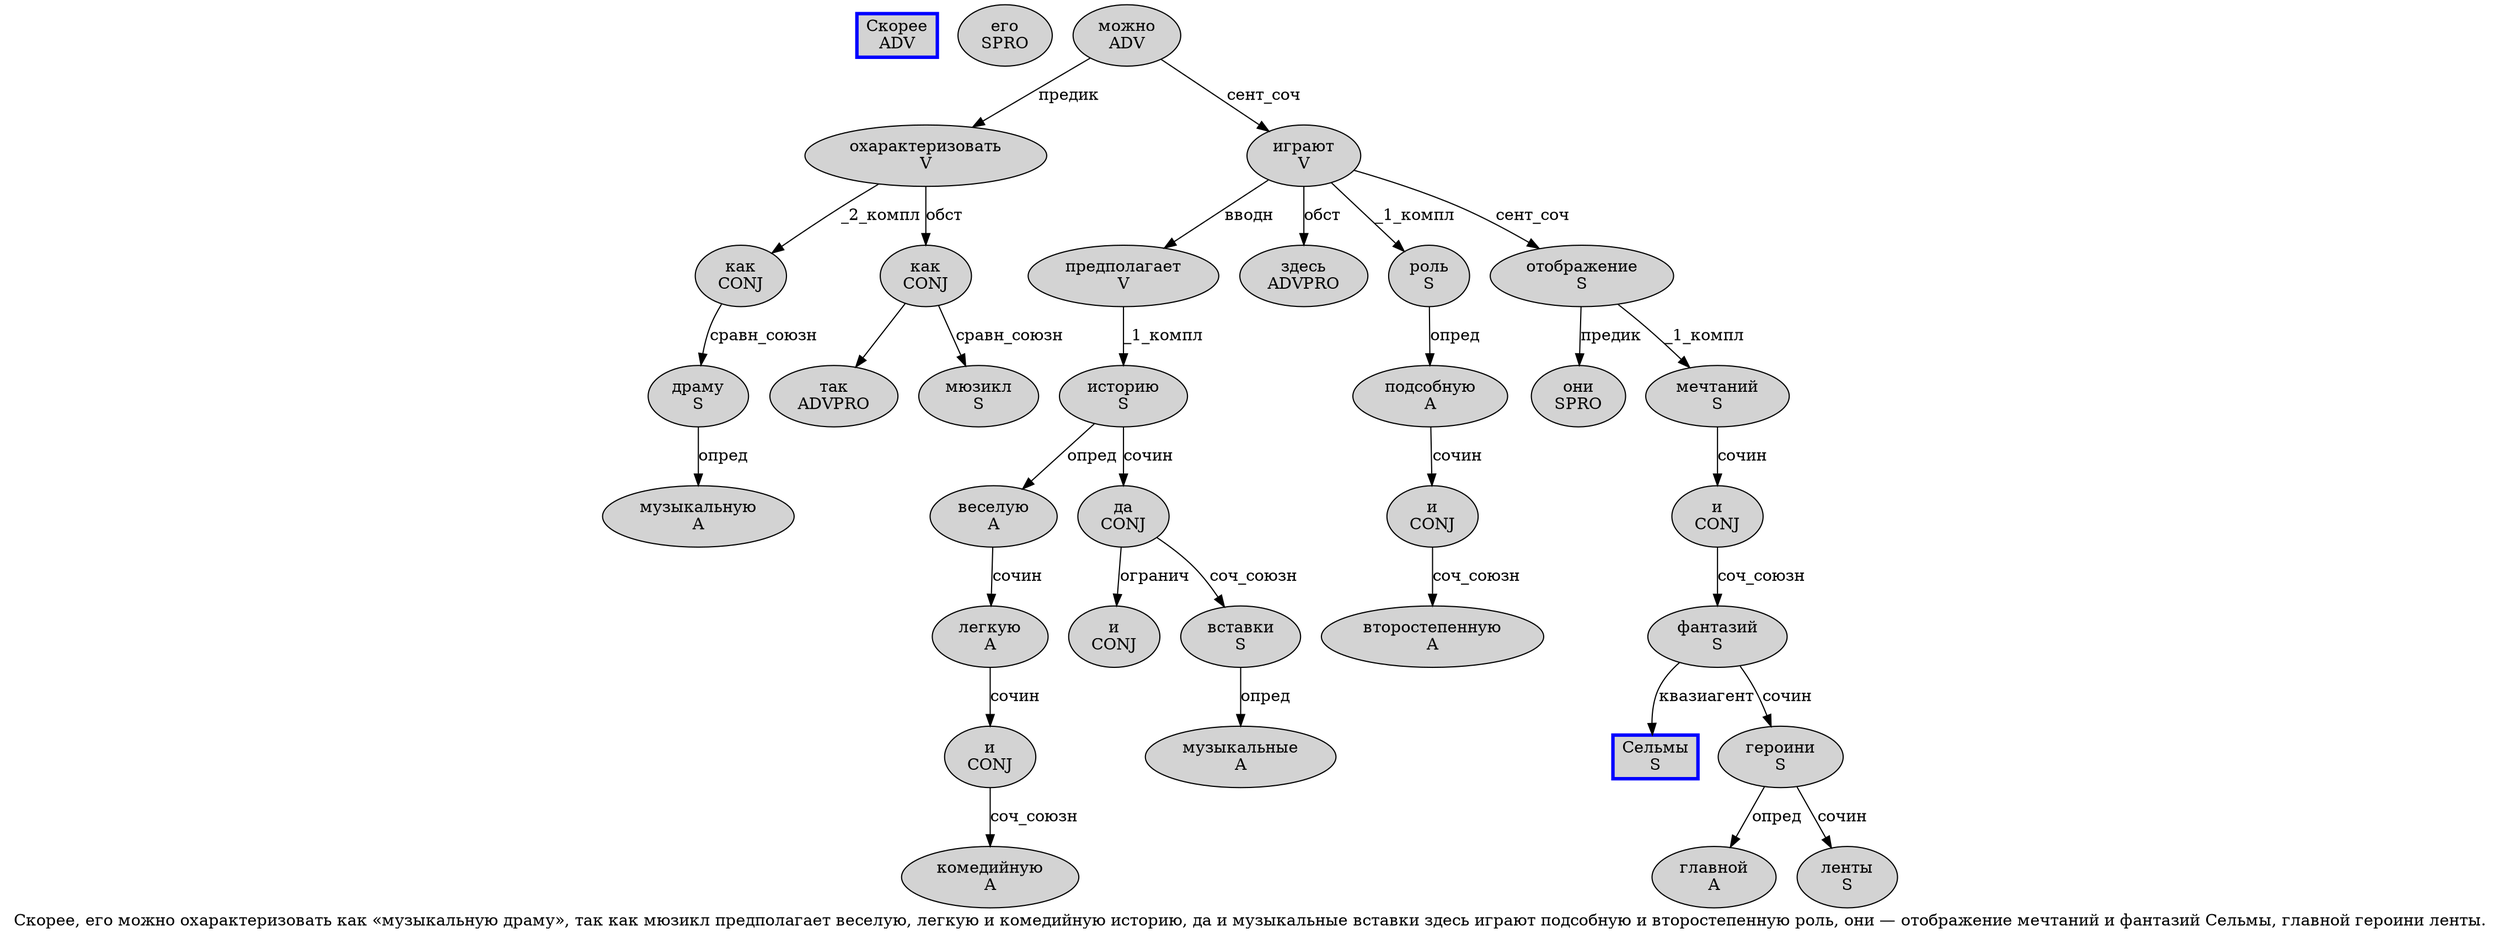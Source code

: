 digraph SENTENCE_824 {
	graph [label="Скорее, его можно охарактеризовать как «музыкальную драму», так как мюзикл предполагает веселую, легкую и комедийную историю, да и музыкальные вставки здесь играют подсобную и второстепенную роль, они — отображение мечтаний и фантазий Сельмы, главной героини ленты."]
	node [style=filled]
		0 [label="Скорее
ADV" color=blue fillcolor=lightgray penwidth=3 shape=box]
		2 [label="его
SPRO" color="" fillcolor=lightgray penwidth=1 shape=ellipse]
		3 [label="можно
ADV" color="" fillcolor=lightgray penwidth=1 shape=ellipse]
		4 [label="охарактеризовать
V" color="" fillcolor=lightgray penwidth=1 shape=ellipse]
		5 [label="как
CONJ" color="" fillcolor=lightgray penwidth=1 shape=ellipse]
		7 [label="музыкальную
A" color="" fillcolor=lightgray penwidth=1 shape=ellipse]
		8 [label="драму
S" color="" fillcolor=lightgray penwidth=1 shape=ellipse]
		11 [label="так
ADVPRO" color="" fillcolor=lightgray penwidth=1 shape=ellipse]
		12 [label="как
CONJ" color="" fillcolor=lightgray penwidth=1 shape=ellipse]
		13 [label="мюзикл
S" color="" fillcolor=lightgray penwidth=1 shape=ellipse]
		14 [label="предполагает
V" color="" fillcolor=lightgray penwidth=1 shape=ellipse]
		15 [label="веселую
A" color="" fillcolor=lightgray penwidth=1 shape=ellipse]
		17 [label="легкую
A" color="" fillcolor=lightgray penwidth=1 shape=ellipse]
		18 [label="и
CONJ" color="" fillcolor=lightgray penwidth=1 shape=ellipse]
		19 [label="комедийную
A" color="" fillcolor=lightgray penwidth=1 shape=ellipse]
		20 [label="историю
S" color="" fillcolor=lightgray penwidth=1 shape=ellipse]
		22 [label="да
CONJ" color="" fillcolor=lightgray penwidth=1 shape=ellipse]
		23 [label="и
CONJ" color="" fillcolor=lightgray penwidth=1 shape=ellipse]
		24 [label="музыкальные
A" color="" fillcolor=lightgray penwidth=1 shape=ellipse]
		25 [label="вставки
S" color="" fillcolor=lightgray penwidth=1 shape=ellipse]
		26 [label="здесь
ADVPRO" color="" fillcolor=lightgray penwidth=1 shape=ellipse]
		27 [label="играют
V" color="" fillcolor=lightgray penwidth=1 shape=ellipse]
		28 [label="подсобную
A" color="" fillcolor=lightgray penwidth=1 shape=ellipse]
		29 [label="и
CONJ" color="" fillcolor=lightgray penwidth=1 shape=ellipse]
		30 [label="второстепенную
A" color="" fillcolor=lightgray penwidth=1 shape=ellipse]
		31 [label="роль
S" color="" fillcolor=lightgray penwidth=1 shape=ellipse]
		33 [label="они
SPRO" color="" fillcolor=lightgray penwidth=1 shape=ellipse]
		35 [label="отображение
S" color="" fillcolor=lightgray penwidth=1 shape=ellipse]
		36 [label="мечтаний
S" color="" fillcolor=lightgray penwidth=1 shape=ellipse]
		37 [label="и
CONJ" color="" fillcolor=lightgray penwidth=1 shape=ellipse]
		38 [label="фантазий
S" color="" fillcolor=lightgray penwidth=1 shape=ellipse]
		39 [label="Сельмы
S" color=blue fillcolor=lightgray penwidth=3 shape=box]
		41 [label="главной
A" color="" fillcolor=lightgray penwidth=1 shape=ellipse]
		42 [label="героини
S" color="" fillcolor=lightgray penwidth=1 shape=ellipse]
		43 [label="ленты
S" color="" fillcolor=lightgray penwidth=1 shape=ellipse]
			36 -> 37 [label="сочин"]
			17 -> 18 [label="сочин"]
			25 -> 24 [label="опред"]
			20 -> 15 [label="опред"]
			20 -> 22 [label="сочин"]
			12 -> 11
			12 -> 13 [label="сравн_союзн"]
			22 -> 23 [label="огранич"]
			22 -> 25 [label="соч_союзн"]
			31 -> 28 [label="опред"]
			35 -> 33 [label="предик"]
			35 -> 36 [label="_1_компл"]
			27 -> 14 [label="вводн"]
			27 -> 26 [label="обст"]
			27 -> 31 [label="_1_компл"]
			27 -> 35 [label="сент_соч"]
			14 -> 20 [label="_1_компл"]
			8 -> 7 [label="опред"]
			4 -> 5 [label="_2_компл"]
			4 -> 12 [label="обст"]
			37 -> 38 [label="соч_союзн"]
			42 -> 41 [label="опред"]
			42 -> 43 [label="сочин"]
			15 -> 17 [label="сочин"]
			3 -> 4 [label="предик"]
			3 -> 27 [label="сент_соч"]
			28 -> 29 [label="сочин"]
			5 -> 8 [label="сравн_союзн"]
			29 -> 30 [label="соч_союзн"]
			18 -> 19 [label="соч_союзн"]
			38 -> 39 [label="квазиагент"]
			38 -> 42 [label="сочин"]
}